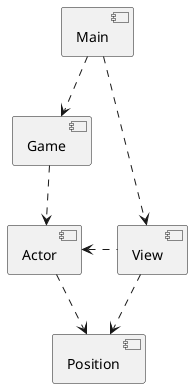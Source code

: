 @startuml
'https://plantuml.com/component-diagram

[Main] ..> [View]
[Main] ..> [Game]
[Game] ..> [Actor]
[Actor] ..> [Position]
[Actor] <. [View]
[View] ..> [Position]

@enduml